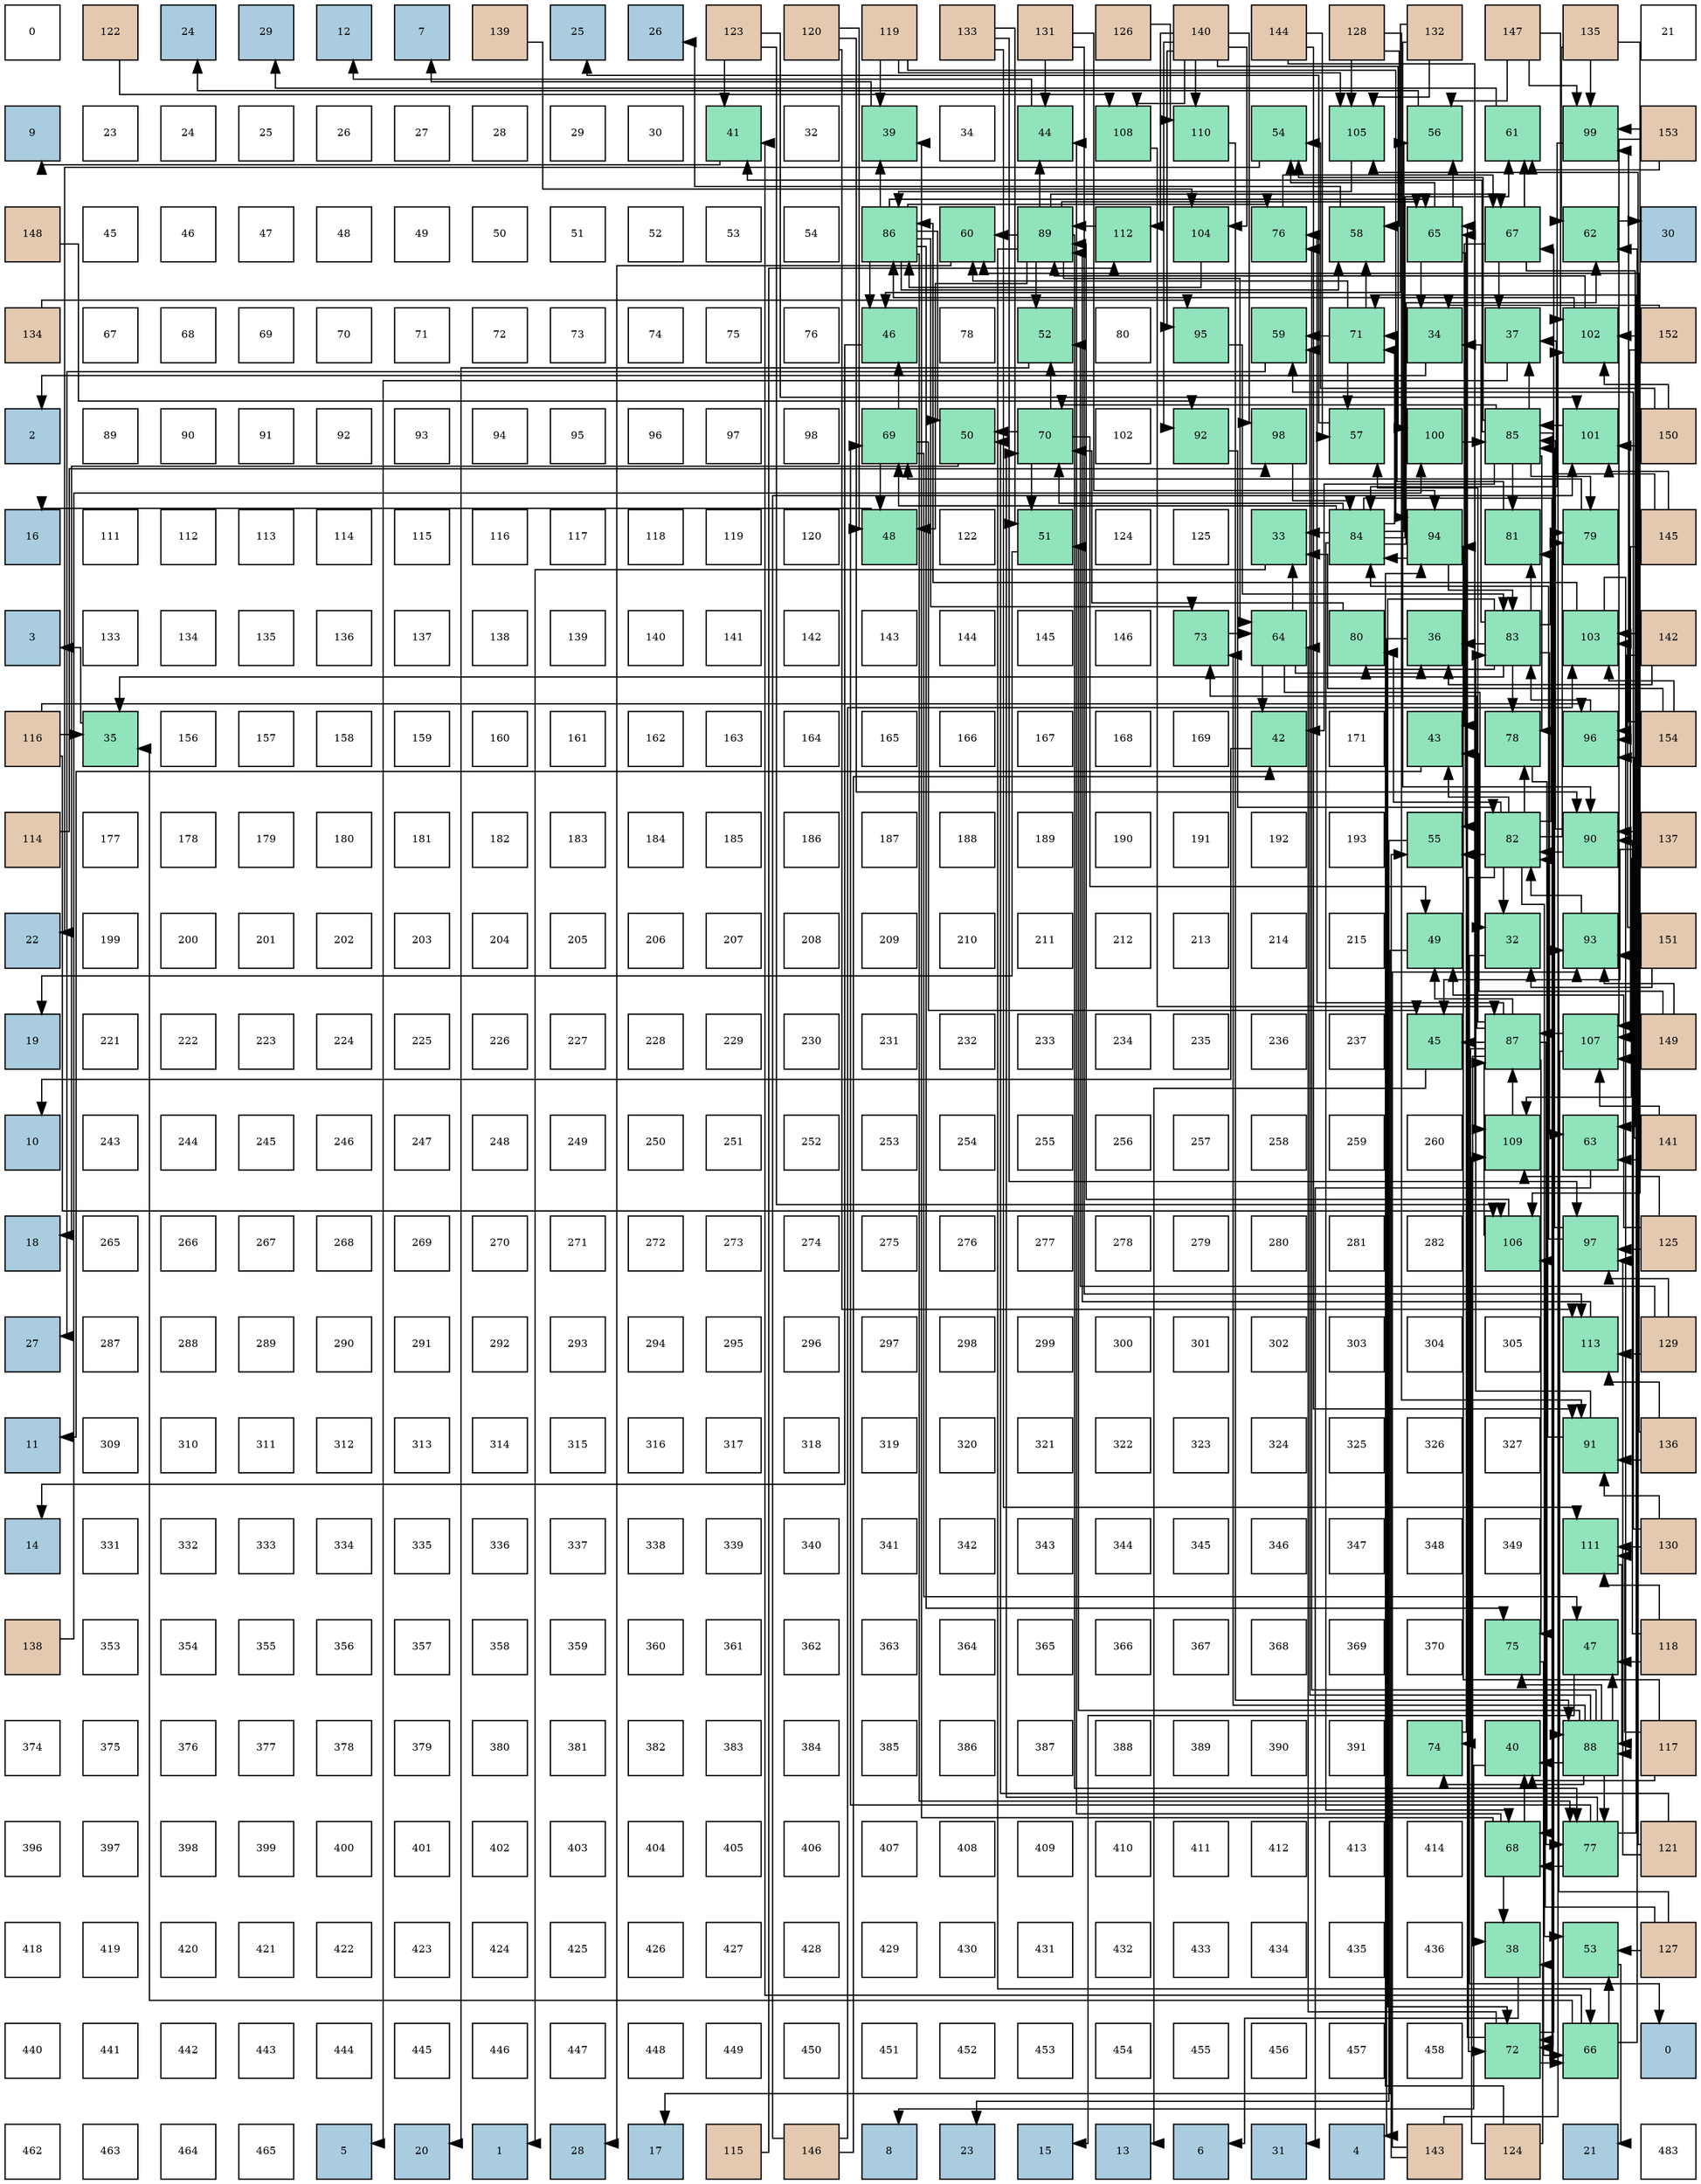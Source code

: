 digraph layout{
 rankdir=TB;
 splines=ortho;
 node [style=filled shape=square fixedsize=true width=0.6];
0[label="0", fontsize=8, fillcolor="#ffffff"];
1[label="122", fontsize=8, fillcolor="#e3c9af"];
2[label="24", fontsize=8, fillcolor="#a9ccde"];
3[label="29", fontsize=8, fillcolor="#a9ccde"];
4[label="12", fontsize=8, fillcolor="#a9ccde"];
5[label="7", fontsize=8, fillcolor="#a9ccde"];
6[label="139", fontsize=8, fillcolor="#e3c9af"];
7[label="25", fontsize=8, fillcolor="#a9ccde"];
8[label="26", fontsize=8, fillcolor="#a9ccde"];
9[label="123", fontsize=8, fillcolor="#e3c9af"];
10[label="120", fontsize=8, fillcolor="#e3c9af"];
11[label="119", fontsize=8, fillcolor="#e3c9af"];
12[label="133", fontsize=8, fillcolor="#e3c9af"];
13[label="131", fontsize=8, fillcolor="#e3c9af"];
14[label="126", fontsize=8, fillcolor="#e3c9af"];
15[label="140", fontsize=8, fillcolor="#e3c9af"];
16[label="144", fontsize=8, fillcolor="#e3c9af"];
17[label="128", fontsize=8, fillcolor="#e3c9af"];
18[label="132", fontsize=8, fillcolor="#e3c9af"];
19[label="147", fontsize=8, fillcolor="#e3c9af"];
20[label="135", fontsize=8, fillcolor="#e3c9af"];
21[label="21", fontsize=8, fillcolor="#ffffff"];
22[label="9", fontsize=8, fillcolor="#a9ccde"];
23[label="23", fontsize=8, fillcolor="#ffffff"];
24[label="24", fontsize=8, fillcolor="#ffffff"];
25[label="25", fontsize=8, fillcolor="#ffffff"];
26[label="26", fontsize=8, fillcolor="#ffffff"];
27[label="27", fontsize=8, fillcolor="#ffffff"];
28[label="28", fontsize=8, fillcolor="#ffffff"];
29[label="29", fontsize=8, fillcolor="#ffffff"];
30[label="30", fontsize=8, fillcolor="#ffffff"];
31[label="41", fontsize=8, fillcolor="#91e3bb"];
32[label="32", fontsize=8, fillcolor="#ffffff"];
33[label="39", fontsize=8, fillcolor="#91e3bb"];
34[label="34", fontsize=8, fillcolor="#ffffff"];
35[label="44", fontsize=8, fillcolor="#91e3bb"];
36[label="108", fontsize=8, fillcolor="#91e3bb"];
37[label="110", fontsize=8, fillcolor="#91e3bb"];
38[label="54", fontsize=8, fillcolor="#91e3bb"];
39[label="105", fontsize=8, fillcolor="#91e3bb"];
40[label="56", fontsize=8, fillcolor="#91e3bb"];
41[label="61", fontsize=8, fillcolor="#91e3bb"];
42[label="99", fontsize=8, fillcolor="#91e3bb"];
43[label="153", fontsize=8, fillcolor="#e3c9af"];
44[label="148", fontsize=8, fillcolor="#e3c9af"];
45[label="45", fontsize=8, fillcolor="#ffffff"];
46[label="46", fontsize=8, fillcolor="#ffffff"];
47[label="47", fontsize=8, fillcolor="#ffffff"];
48[label="48", fontsize=8, fillcolor="#ffffff"];
49[label="49", fontsize=8, fillcolor="#ffffff"];
50[label="50", fontsize=8, fillcolor="#ffffff"];
51[label="51", fontsize=8, fillcolor="#ffffff"];
52[label="52", fontsize=8, fillcolor="#ffffff"];
53[label="53", fontsize=8, fillcolor="#ffffff"];
54[label="54", fontsize=8, fillcolor="#ffffff"];
55[label="86", fontsize=8, fillcolor="#91e3bb"];
56[label="60", fontsize=8, fillcolor="#91e3bb"];
57[label="89", fontsize=8, fillcolor="#91e3bb"];
58[label="112", fontsize=8, fillcolor="#91e3bb"];
59[label="104", fontsize=8, fillcolor="#91e3bb"];
60[label="76", fontsize=8, fillcolor="#91e3bb"];
61[label="58", fontsize=8, fillcolor="#91e3bb"];
62[label="65", fontsize=8, fillcolor="#91e3bb"];
63[label="67", fontsize=8, fillcolor="#91e3bb"];
64[label="62", fontsize=8, fillcolor="#91e3bb"];
65[label="30", fontsize=8, fillcolor="#a9ccde"];
66[label="134", fontsize=8, fillcolor="#e3c9af"];
67[label="67", fontsize=8, fillcolor="#ffffff"];
68[label="68", fontsize=8, fillcolor="#ffffff"];
69[label="69", fontsize=8, fillcolor="#ffffff"];
70[label="70", fontsize=8, fillcolor="#ffffff"];
71[label="71", fontsize=8, fillcolor="#ffffff"];
72[label="72", fontsize=8, fillcolor="#ffffff"];
73[label="73", fontsize=8, fillcolor="#ffffff"];
74[label="74", fontsize=8, fillcolor="#ffffff"];
75[label="75", fontsize=8, fillcolor="#ffffff"];
76[label="76", fontsize=8, fillcolor="#ffffff"];
77[label="46", fontsize=8, fillcolor="#91e3bb"];
78[label="78", fontsize=8, fillcolor="#ffffff"];
79[label="52", fontsize=8, fillcolor="#91e3bb"];
80[label="80", fontsize=8, fillcolor="#ffffff"];
81[label="95", fontsize=8, fillcolor="#91e3bb"];
82[label="59", fontsize=8, fillcolor="#91e3bb"];
83[label="71", fontsize=8, fillcolor="#91e3bb"];
84[label="34", fontsize=8, fillcolor="#91e3bb"];
85[label="37", fontsize=8, fillcolor="#91e3bb"];
86[label="102", fontsize=8, fillcolor="#91e3bb"];
87[label="152", fontsize=8, fillcolor="#e3c9af"];
88[label="2", fontsize=8, fillcolor="#a9ccde"];
89[label="89", fontsize=8, fillcolor="#ffffff"];
90[label="90", fontsize=8, fillcolor="#ffffff"];
91[label="91", fontsize=8, fillcolor="#ffffff"];
92[label="92", fontsize=8, fillcolor="#ffffff"];
93[label="93", fontsize=8, fillcolor="#ffffff"];
94[label="94", fontsize=8, fillcolor="#ffffff"];
95[label="95", fontsize=8, fillcolor="#ffffff"];
96[label="96", fontsize=8, fillcolor="#ffffff"];
97[label="97", fontsize=8, fillcolor="#ffffff"];
98[label="98", fontsize=8, fillcolor="#ffffff"];
99[label="69", fontsize=8, fillcolor="#91e3bb"];
100[label="50", fontsize=8, fillcolor="#91e3bb"];
101[label="70", fontsize=8, fillcolor="#91e3bb"];
102[label="102", fontsize=8, fillcolor="#ffffff"];
103[label="92", fontsize=8, fillcolor="#91e3bb"];
104[label="98", fontsize=8, fillcolor="#91e3bb"];
105[label="57", fontsize=8, fillcolor="#91e3bb"];
106[label="100", fontsize=8, fillcolor="#91e3bb"];
107[label="85", fontsize=8, fillcolor="#91e3bb"];
108[label="101", fontsize=8, fillcolor="#91e3bb"];
109[label="150", fontsize=8, fillcolor="#e3c9af"];
110[label="16", fontsize=8, fillcolor="#a9ccde"];
111[label="111", fontsize=8, fillcolor="#ffffff"];
112[label="112", fontsize=8, fillcolor="#ffffff"];
113[label="113", fontsize=8, fillcolor="#ffffff"];
114[label="114", fontsize=8, fillcolor="#ffffff"];
115[label="115", fontsize=8, fillcolor="#ffffff"];
116[label="116", fontsize=8, fillcolor="#ffffff"];
117[label="117", fontsize=8, fillcolor="#ffffff"];
118[label="118", fontsize=8, fillcolor="#ffffff"];
119[label="119", fontsize=8, fillcolor="#ffffff"];
120[label="120", fontsize=8, fillcolor="#ffffff"];
121[label="48", fontsize=8, fillcolor="#91e3bb"];
122[label="122", fontsize=8, fillcolor="#ffffff"];
123[label="51", fontsize=8, fillcolor="#91e3bb"];
124[label="124", fontsize=8, fillcolor="#ffffff"];
125[label="125", fontsize=8, fillcolor="#ffffff"];
126[label="33", fontsize=8, fillcolor="#91e3bb"];
127[label="84", fontsize=8, fillcolor="#91e3bb"];
128[label="94", fontsize=8, fillcolor="#91e3bb"];
129[label="81", fontsize=8, fillcolor="#91e3bb"];
130[label="79", fontsize=8, fillcolor="#91e3bb"];
131[label="145", fontsize=8, fillcolor="#e3c9af"];
132[label="3", fontsize=8, fillcolor="#a9ccde"];
133[label="133", fontsize=8, fillcolor="#ffffff"];
134[label="134", fontsize=8, fillcolor="#ffffff"];
135[label="135", fontsize=8, fillcolor="#ffffff"];
136[label="136", fontsize=8, fillcolor="#ffffff"];
137[label="137", fontsize=8, fillcolor="#ffffff"];
138[label="138", fontsize=8, fillcolor="#ffffff"];
139[label="139", fontsize=8, fillcolor="#ffffff"];
140[label="140", fontsize=8, fillcolor="#ffffff"];
141[label="141", fontsize=8, fillcolor="#ffffff"];
142[label="142", fontsize=8, fillcolor="#ffffff"];
143[label="143", fontsize=8, fillcolor="#ffffff"];
144[label="144", fontsize=8, fillcolor="#ffffff"];
145[label="145", fontsize=8, fillcolor="#ffffff"];
146[label="146", fontsize=8, fillcolor="#ffffff"];
147[label="73", fontsize=8, fillcolor="#91e3bb"];
148[label="64", fontsize=8, fillcolor="#91e3bb"];
149[label="80", fontsize=8, fillcolor="#91e3bb"];
150[label="36", fontsize=8, fillcolor="#91e3bb"];
151[label="83", fontsize=8, fillcolor="#91e3bb"];
152[label="103", fontsize=8, fillcolor="#91e3bb"];
153[label="142", fontsize=8, fillcolor="#e3c9af"];
154[label="116", fontsize=8, fillcolor="#e3c9af"];
155[label="35", fontsize=8, fillcolor="#91e3bb"];
156[label="156", fontsize=8, fillcolor="#ffffff"];
157[label="157", fontsize=8, fillcolor="#ffffff"];
158[label="158", fontsize=8, fillcolor="#ffffff"];
159[label="159", fontsize=8, fillcolor="#ffffff"];
160[label="160", fontsize=8, fillcolor="#ffffff"];
161[label="161", fontsize=8, fillcolor="#ffffff"];
162[label="162", fontsize=8, fillcolor="#ffffff"];
163[label="163", fontsize=8, fillcolor="#ffffff"];
164[label="164", fontsize=8, fillcolor="#ffffff"];
165[label="165", fontsize=8, fillcolor="#ffffff"];
166[label="166", fontsize=8, fillcolor="#ffffff"];
167[label="167", fontsize=8, fillcolor="#ffffff"];
168[label="168", fontsize=8, fillcolor="#ffffff"];
169[label="169", fontsize=8, fillcolor="#ffffff"];
170[label="42", fontsize=8, fillcolor="#91e3bb"];
171[label="171", fontsize=8, fillcolor="#ffffff"];
172[label="43", fontsize=8, fillcolor="#91e3bb"];
173[label="78", fontsize=8, fillcolor="#91e3bb"];
174[label="96", fontsize=8, fillcolor="#91e3bb"];
175[label="154", fontsize=8, fillcolor="#e3c9af"];
176[label="114", fontsize=8, fillcolor="#e3c9af"];
177[label="177", fontsize=8, fillcolor="#ffffff"];
178[label="178", fontsize=8, fillcolor="#ffffff"];
179[label="179", fontsize=8, fillcolor="#ffffff"];
180[label="180", fontsize=8, fillcolor="#ffffff"];
181[label="181", fontsize=8, fillcolor="#ffffff"];
182[label="182", fontsize=8, fillcolor="#ffffff"];
183[label="183", fontsize=8, fillcolor="#ffffff"];
184[label="184", fontsize=8, fillcolor="#ffffff"];
185[label="185", fontsize=8, fillcolor="#ffffff"];
186[label="186", fontsize=8, fillcolor="#ffffff"];
187[label="187", fontsize=8, fillcolor="#ffffff"];
188[label="188", fontsize=8, fillcolor="#ffffff"];
189[label="189", fontsize=8, fillcolor="#ffffff"];
190[label="190", fontsize=8, fillcolor="#ffffff"];
191[label="191", fontsize=8, fillcolor="#ffffff"];
192[label="192", fontsize=8, fillcolor="#ffffff"];
193[label="193", fontsize=8, fillcolor="#ffffff"];
194[label="55", fontsize=8, fillcolor="#91e3bb"];
195[label="82", fontsize=8, fillcolor="#91e3bb"];
196[label="90", fontsize=8, fillcolor="#91e3bb"];
197[label="137", fontsize=8, fillcolor="#e3c9af"];
198[label="22", fontsize=8, fillcolor="#a9ccde"];
199[label="199", fontsize=8, fillcolor="#ffffff"];
200[label="200", fontsize=8, fillcolor="#ffffff"];
201[label="201", fontsize=8, fillcolor="#ffffff"];
202[label="202", fontsize=8, fillcolor="#ffffff"];
203[label="203", fontsize=8, fillcolor="#ffffff"];
204[label="204", fontsize=8, fillcolor="#ffffff"];
205[label="205", fontsize=8, fillcolor="#ffffff"];
206[label="206", fontsize=8, fillcolor="#ffffff"];
207[label="207", fontsize=8, fillcolor="#ffffff"];
208[label="208", fontsize=8, fillcolor="#ffffff"];
209[label="209", fontsize=8, fillcolor="#ffffff"];
210[label="210", fontsize=8, fillcolor="#ffffff"];
211[label="211", fontsize=8, fillcolor="#ffffff"];
212[label="212", fontsize=8, fillcolor="#ffffff"];
213[label="213", fontsize=8, fillcolor="#ffffff"];
214[label="214", fontsize=8, fillcolor="#ffffff"];
215[label="215", fontsize=8, fillcolor="#ffffff"];
216[label="49", fontsize=8, fillcolor="#91e3bb"];
217[label="32", fontsize=8, fillcolor="#91e3bb"];
218[label="93", fontsize=8, fillcolor="#91e3bb"];
219[label="151", fontsize=8, fillcolor="#e3c9af"];
220[label="19", fontsize=8, fillcolor="#a9ccde"];
221[label="221", fontsize=8, fillcolor="#ffffff"];
222[label="222", fontsize=8, fillcolor="#ffffff"];
223[label="223", fontsize=8, fillcolor="#ffffff"];
224[label="224", fontsize=8, fillcolor="#ffffff"];
225[label="225", fontsize=8, fillcolor="#ffffff"];
226[label="226", fontsize=8, fillcolor="#ffffff"];
227[label="227", fontsize=8, fillcolor="#ffffff"];
228[label="228", fontsize=8, fillcolor="#ffffff"];
229[label="229", fontsize=8, fillcolor="#ffffff"];
230[label="230", fontsize=8, fillcolor="#ffffff"];
231[label="231", fontsize=8, fillcolor="#ffffff"];
232[label="232", fontsize=8, fillcolor="#ffffff"];
233[label="233", fontsize=8, fillcolor="#ffffff"];
234[label="234", fontsize=8, fillcolor="#ffffff"];
235[label="235", fontsize=8, fillcolor="#ffffff"];
236[label="236", fontsize=8, fillcolor="#ffffff"];
237[label="237", fontsize=8, fillcolor="#ffffff"];
238[label="45", fontsize=8, fillcolor="#91e3bb"];
239[label="87", fontsize=8, fillcolor="#91e3bb"];
240[label="107", fontsize=8, fillcolor="#91e3bb"];
241[label="149", fontsize=8, fillcolor="#e3c9af"];
242[label="10", fontsize=8, fillcolor="#a9ccde"];
243[label="243", fontsize=8, fillcolor="#ffffff"];
244[label="244", fontsize=8, fillcolor="#ffffff"];
245[label="245", fontsize=8, fillcolor="#ffffff"];
246[label="246", fontsize=8, fillcolor="#ffffff"];
247[label="247", fontsize=8, fillcolor="#ffffff"];
248[label="248", fontsize=8, fillcolor="#ffffff"];
249[label="249", fontsize=8, fillcolor="#ffffff"];
250[label="250", fontsize=8, fillcolor="#ffffff"];
251[label="251", fontsize=8, fillcolor="#ffffff"];
252[label="252", fontsize=8, fillcolor="#ffffff"];
253[label="253", fontsize=8, fillcolor="#ffffff"];
254[label="254", fontsize=8, fillcolor="#ffffff"];
255[label="255", fontsize=8, fillcolor="#ffffff"];
256[label="256", fontsize=8, fillcolor="#ffffff"];
257[label="257", fontsize=8, fillcolor="#ffffff"];
258[label="258", fontsize=8, fillcolor="#ffffff"];
259[label="259", fontsize=8, fillcolor="#ffffff"];
260[label="260", fontsize=8, fillcolor="#ffffff"];
261[label="109", fontsize=8, fillcolor="#91e3bb"];
262[label="63", fontsize=8, fillcolor="#91e3bb"];
263[label="141", fontsize=8, fillcolor="#e3c9af"];
264[label="18", fontsize=8, fillcolor="#a9ccde"];
265[label="265", fontsize=8, fillcolor="#ffffff"];
266[label="266", fontsize=8, fillcolor="#ffffff"];
267[label="267", fontsize=8, fillcolor="#ffffff"];
268[label="268", fontsize=8, fillcolor="#ffffff"];
269[label="269", fontsize=8, fillcolor="#ffffff"];
270[label="270", fontsize=8, fillcolor="#ffffff"];
271[label="271", fontsize=8, fillcolor="#ffffff"];
272[label="272", fontsize=8, fillcolor="#ffffff"];
273[label="273", fontsize=8, fillcolor="#ffffff"];
274[label="274", fontsize=8, fillcolor="#ffffff"];
275[label="275", fontsize=8, fillcolor="#ffffff"];
276[label="276", fontsize=8, fillcolor="#ffffff"];
277[label="277", fontsize=8, fillcolor="#ffffff"];
278[label="278", fontsize=8, fillcolor="#ffffff"];
279[label="279", fontsize=8, fillcolor="#ffffff"];
280[label="280", fontsize=8, fillcolor="#ffffff"];
281[label="281", fontsize=8, fillcolor="#ffffff"];
282[label="282", fontsize=8, fillcolor="#ffffff"];
283[label="106", fontsize=8, fillcolor="#91e3bb"];
284[label="97", fontsize=8, fillcolor="#91e3bb"];
285[label="125", fontsize=8, fillcolor="#e3c9af"];
286[label="27", fontsize=8, fillcolor="#a9ccde"];
287[label="287", fontsize=8, fillcolor="#ffffff"];
288[label="288", fontsize=8, fillcolor="#ffffff"];
289[label="289", fontsize=8, fillcolor="#ffffff"];
290[label="290", fontsize=8, fillcolor="#ffffff"];
291[label="291", fontsize=8, fillcolor="#ffffff"];
292[label="292", fontsize=8, fillcolor="#ffffff"];
293[label="293", fontsize=8, fillcolor="#ffffff"];
294[label="294", fontsize=8, fillcolor="#ffffff"];
295[label="295", fontsize=8, fillcolor="#ffffff"];
296[label="296", fontsize=8, fillcolor="#ffffff"];
297[label="297", fontsize=8, fillcolor="#ffffff"];
298[label="298", fontsize=8, fillcolor="#ffffff"];
299[label="299", fontsize=8, fillcolor="#ffffff"];
300[label="300", fontsize=8, fillcolor="#ffffff"];
301[label="301", fontsize=8, fillcolor="#ffffff"];
302[label="302", fontsize=8, fillcolor="#ffffff"];
303[label="303", fontsize=8, fillcolor="#ffffff"];
304[label="304", fontsize=8, fillcolor="#ffffff"];
305[label="305", fontsize=8, fillcolor="#ffffff"];
306[label="113", fontsize=8, fillcolor="#91e3bb"];
307[label="129", fontsize=8, fillcolor="#e3c9af"];
308[label="11", fontsize=8, fillcolor="#a9ccde"];
309[label="309", fontsize=8, fillcolor="#ffffff"];
310[label="310", fontsize=8, fillcolor="#ffffff"];
311[label="311", fontsize=8, fillcolor="#ffffff"];
312[label="312", fontsize=8, fillcolor="#ffffff"];
313[label="313", fontsize=8, fillcolor="#ffffff"];
314[label="314", fontsize=8, fillcolor="#ffffff"];
315[label="315", fontsize=8, fillcolor="#ffffff"];
316[label="316", fontsize=8, fillcolor="#ffffff"];
317[label="317", fontsize=8, fillcolor="#ffffff"];
318[label="318", fontsize=8, fillcolor="#ffffff"];
319[label="319", fontsize=8, fillcolor="#ffffff"];
320[label="320", fontsize=8, fillcolor="#ffffff"];
321[label="321", fontsize=8, fillcolor="#ffffff"];
322[label="322", fontsize=8, fillcolor="#ffffff"];
323[label="323", fontsize=8, fillcolor="#ffffff"];
324[label="324", fontsize=8, fillcolor="#ffffff"];
325[label="325", fontsize=8, fillcolor="#ffffff"];
326[label="326", fontsize=8, fillcolor="#ffffff"];
327[label="327", fontsize=8, fillcolor="#ffffff"];
328[label="91", fontsize=8, fillcolor="#91e3bb"];
329[label="136", fontsize=8, fillcolor="#e3c9af"];
330[label="14", fontsize=8, fillcolor="#a9ccde"];
331[label="331", fontsize=8, fillcolor="#ffffff"];
332[label="332", fontsize=8, fillcolor="#ffffff"];
333[label="333", fontsize=8, fillcolor="#ffffff"];
334[label="334", fontsize=8, fillcolor="#ffffff"];
335[label="335", fontsize=8, fillcolor="#ffffff"];
336[label="336", fontsize=8, fillcolor="#ffffff"];
337[label="337", fontsize=8, fillcolor="#ffffff"];
338[label="338", fontsize=8, fillcolor="#ffffff"];
339[label="339", fontsize=8, fillcolor="#ffffff"];
340[label="340", fontsize=8, fillcolor="#ffffff"];
341[label="341", fontsize=8, fillcolor="#ffffff"];
342[label="342", fontsize=8, fillcolor="#ffffff"];
343[label="343", fontsize=8, fillcolor="#ffffff"];
344[label="344", fontsize=8, fillcolor="#ffffff"];
345[label="345", fontsize=8, fillcolor="#ffffff"];
346[label="346", fontsize=8, fillcolor="#ffffff"];
347[label="347", fontsize=8, fillcolor="#ffffff"];
348[label="348", fontsize=8, fillcolor="#ffffff"];
349[label="349", fontsize=8, fillcolor="#ffffff"];
350[label="111", fontsize=8, fillcolor="#91e3bb"];
351[label="130", fontsize=8, fillcolor="#e3c9af"];
352[label="138", fontsize=8, fillcolor="#e3c9af"];
353[label="353", fontsize=8, fillcolor="#ffffff"];
354[label="354", fontsize=8, fillcolor="#ffffff"];
355[label="355", fontsize=8, fillcolor="#ffffff"];
356[label="356", fontsize=8, fillcolor="#ffffff"];
357[label="357", fontsize=8, fillcolor="#ffffff"];
358[label="358", fontsize=8, fillcolor="#ffffff"];
359[label="359", fontsize=8, fillcolor="#ffffff"];
360[label="360", fontsize=8, fillcolor="#ffffff"];
361[label="361", fontsize=8, fillcolor="#ffffff"];
362[label="362", fontsize=8, fillcolor="#ffffff"];
363[label="363", fontsize=8, fillcolor="#ffffff"];
364[label="364", fontsize=8, fillcolor="#ffffff"];
365[label="365", fontsize=8, fillcolor="#ffffff"];
366[label="366", fontsize=8, fillcolor="#ffffff"];
367[label="367", fontsize=8, fillcolor="#ffffff"];
368[label="368", fontsize=8, fillcolor="#ffffff"];
369[label="369", fontsize=8, fillcolor="#ffffff"];
370[label="370", fontsize=8, fillcolor="#ffffff"];
371[label="75", fontsize=8, fillcolor="#91e3bb"];
372[label="47", fontsize=8, fillcolor="#91e3bb"];
373[label="118", fontsize=8, fillcolor="#e3c9af"];
374[label="374", fontsize=8, fillcolor="#ffffff"];
375[label="375", fontsize=8, fillcolor="#ffffff"];
376[label="376", fontsize=8, fillcolor="#ffffff"];
377[label="377", fontsize=8, fillcolor="#ffffff"];
378[label="378", fontsize=8, fillcolor="#ffffff"];
379[label="379", fontsize=8, fillcolor="#ffffff"];
380[label="380", fontsize=8, fillcolor="#ffffff"];
381[label="381", fontsize=8, fillcolor="#ffffff"];
382[label="382", fontsize=8, fillcolor="#ffffff"];
383[label="383", fontsize=8, fillcolor="#ffffff"];
384[label="384", fontsize=8, fillcolor="#ffffff"];
385[label="385", fontsize=8, fillcolor="#ffffff"];
386[label="386", fontsize=8, fillcolor="#ffffff"];
387[label="387", fontsize=8, fillcolor="#ffffff"];
388[label="388", fontsize=8, fillcolor="#ffffff"];
389[label="389", fontsize=8, fillcolor="#ffffff"];
390[label="390", fontsize=8, fillcolor="#ffffff"];
391[label="391", fontsize=8, fillcolor="#ffffff"];
392[label="74", fontsize=8, fillcolor="#91e3bb"];
393[label="40", fontsize=8, fillcolor="#91e3bb"];
394[label="88", fontsize=8, fillcolor="#91e3bb"];
395[label="117", fontsize=8, fillcolor="#e3c9af"];
396[label="396", fontsize=8, fillcolor="#ffffff"];
397[label="397", fontsize=8, fillcolor="#ffffff"];
398[label="398", fontsize=8, fillcolor="#ffffff"];
399[label="399", fontsize=8, fillcolor="#ffffff"];
400[label="400", fontsize=8, fillcolor="#ffffff"];
401[label="401", fontsize=8, fillcolor="#ffffff"];
402[label="402", fontsize=8, fillcolor="#ffffff"];
403[label="403", fontsize=8, fillcolor="#ffffff"];
404[label="404", fontsize=8, fillcolor="#ffffff"];
405[label="405", fontsize=8, fillcolor="#ffffff"];
406[label="406", fontsize=8, fillcolor="#ffffff"];
407[label="407", fontsize=8, fillcolor="#ffffff"];
408[label="408", fontsize=8, fillcolor="#ffffff"];
409[label="409", fontsize=8, fillcolor="#ffffff"];
410[label="410", fontsize=8, fillcolor="#ffffff"];
411[label="411", fontsize=8, fillcolor="#ffffff"];
412[label="412", fontsize=8, fillcolor="#ffffff"];
413[label="413", fontsize=8, fillcolor="#ffffff"];
414[label="414", fontsize=8, fillcolor="#ffffff"];
415[label="68", fontsize=8, fillcolor="#91e3bb"];
416[label="77", fontsize=8, fillcolor="#91e3bb"];
417[label="121", fontsize=8, fillcolor="#e3c9af"];
418[label="418", fontsize=8, fillcolor="#ffffff"];
419[label="419", fontsize=8, fillcolor="#ffffff"];
420[label="420", fontsize=8, fillcolor="#ffffff"];
421[label="421", fontsize=8, fillcolor="#ffffff"];
422[label="422", fontsize=8, fillcolor="#ffffff"];
423[label="423", fontsize=8, fillcolor="#ffffff"];
424[label="424", fontsize=8, fillcolor="#ffffff"];
425[label="425", fontsize=8, fillcolor="#ffffff"];
426[label="426", fontsize=8, fillcolor="#ffffff"];
427[label="427", fontsize=8, fillcolor="#ffffff"];
428[label="428", fontsize=8, fillcolor="#ffffff"];
429[label="429", fontsize=8, fillcolor="#ffffff"];
430[label="430", fontsize=8, fillcolor="#ffffff"];
431[label="431", fontsize=8, fillcolor="#ffffff"];
432[label="432", fontsize=8, fillcolor="#ffffff"];
433[label="433", fontsize=8, fillcolor="#ffffff"];
434[label="434", fontsize=8, fillcolor="#ffffff"];
435[label="435", fontsize=8, fillcolor="#ffffff"];
436[label="436", fontsize=8, fillcolor="#ffffff"];
437[label="38", fontsize=8, fillcolor="#91e3bb"];
438[label="53", fontsize=8, fillcolor="#91e3bb"];
439[label="127", fontsize=8, fillcolor="#e3c9af"];
440[label="440", fontsize=8, fillcolor="#ffffff"];
441[label="441", fontsize=8, fillcolor="#ffffff"];
442[label="442", fontsize=8, fillcolor="#ffffff"];
443[label="443", fontsize=8, fillcolor="#ffffff"];
444[label="444", fontsize=8, fillcolor="#ffffff"];
445[label="445", fontsize=8, fillcolor="#ffffff"];
446[label="446", fontsize=8, fillcolor="#ffffff"];
447[label="447", fontsize=8, fillcolor="#ffffff"];
448[label="448", fontsize=8, fillcolor="#ffffff"];
449[label="449", fontsize=8, fillcolor="#ffffff"];
450[label="450", fontsize=8, fillcolor="#ffffff"];
451[label="451", fontsize=8, fillcolor="#ffffff"];
452[label="452", fontsize=8, fillcolor="#ffffff"];
453[label="453", fontsize=8, fillcolor="#ffffff"];
454[label="454", fontsize=8, fillcolor="#ffffff"];
455[label="455", fontsize=8, fillcolor="#ffffff"];
456[label="456", fontsize=8, fillcolor="#ffffff"];
457[label="457", fontsize=8, fillcolor="#ffffff"];
458[label="458", fontsize=8, fillcolor="#ffffff"];
459[label="72", fontsize=8, fillcolor="#91e3bb"];
460[label="66", fontsize=8, fillcolor="#91e3bb"];
461[label="0", fontsize=8, fillcolor="#a9ccde"];
462[label="462", fontsize=8, fillcolor="#ffffff"];
463[label="463", fontsize=8, fillcolor="#ffffff"];
464[label="464", fontsize=8, fillcolor="#ffffff"];
465[label="465", fontsize=8, fillcolor="#ffffff"];
466[label="5", fontsize=8, fillcolor="#a9ccde"];
467[label="20", fontsize=8, fillcolor="#a9ccde"];
468[label="1", fontsize=8, fillcolor="#a9ccde"];
469[label="28", fontsize=8, fillcolor="#a9ccde"];
470[label="17", fontsize=8, fillcolor="#a9ccde"];
471[label="115", fontsize=8, fillcolor="#e3c9af"];
472[label="146", fontsize=8, fillcolor="#e3c9af"];
473[label="8", fontsize=8, fillcolor="#a9ccde"];
474[label="23", fontsize=8, fillcolor="#a9ccde"];
475[label="15", fontsize=8, fillcolor="#a9ccde"];
476[label="13", fontsize=8, fillcolor="#a9ccde"];
477[label="6", fontsize=8, fillcolor="#a9ccde"];
478[label="31", fontsize=8, fillcolor="#a9ccde"];
479[label="4", fontsize=8, fillcolor="#a9ccde"];
480[label="143", fontsize=8, fillcolor="#e3c9af"];
481[label="124", fontsize=8, fillcolor="#e3c9af"];
482[label="21", fontsize=8, fillcolor="#a9ccde"];
483[label="483", fontsize=8, fillcolor="#ffffff"];
edge [constraint=false, style=vis];217 -> 461;
126 -> 468;
84 -> 88;
155 -> 132;
150 -> 479;
85 -> 466;
437 -> 477;
33 -> 5;
393 -> 473;
31 -> 22;
170 -> 242;
172 -> 308;
35 -> 4;
238 -> 476;
77 -> 330;
372 -> 475;
121 -> 110;
216 -> 470;
100 -> 264;
123 -> 220;
79 -> 467;
438 -> 482;
38 -> 198;
194 -> 474;
40 -> 2;
105 -> 7;
61 -> 8;
82 -> 286;
56 -> 469;
41 -> 3;
64 -> 65;
262 -> 478;
148 -> 217;
148 -> 126;
148 -> 150;
148 -> 170;
62 -> 84;
62 -> 38;
62 -> 194;
62 -> 40;
460 -> 155;
460 -> 31;
460 -> 438;
460 -> 64;
63 -> 85;
63 -> 172;
63 -> 41;
63 -> 262;
415 -> 437;
415 -> 33;
415 -> 393;
415 -> 35;
99 -> 238;
99 -> 77;
99 -> 372;
99 -> 121;
101 -> 216;
101 -> 100;
101 -> 123;
101 -> 79;
83 -> 105;
83 -> 61;
83 -> 82;
83 -> 56;
459 -> 148;
459 -> 62;
459 -> 460;
459 -> 63;
147 -> 148;
392 -> 62;
371 -> 460;
60 -> 63;
416 -> 415;
416 -> 99;
416 -> 101;
416 -> 83;
173 -> 415;
130 -> 99;
149 -> 101;
129 -> 83;
195 -> 217;
195 -> 172;
195 -> 438;
195 -> 194;
195 -> 459;
195 -> 173;
195 -> 130;
195 -> 149;
195 -> 129;
151 -> 84;
151 -> 155;
151 -> 150;
151 -> 262;
151 -> 459;
151 -> 173;
151 -> 130;
151 -> 149;
151 -> 129;
127 -> 126;
127 -> 40;
127 -> 41;
127 -> 64;
127 -> 415;
127 -> 99;
127 -> 101;
127 -> 83;
127 -> 459;
107 -> 85;
107 -> 31;
107 -> 170;
107 -> 38;
107 -> 101;
107 -> 459;
107 -> 173;
107 -> 130;
107 -> 129;
55 -> 33;
55 -> 77;
55 -> 100;
55 -> 61;
55 -> 62;
55 -> 147;
55 -> 371;
55 -> 60;
55 -> 416;
239 -> 437;
239 -> 238;
239 -> 216;
239 -> 105;
239 -> 147;
239 -> 392;
239 -> 371;
239 -> 60;
239 -> 416;
394 -> 393;
394 -> 372;
394 -> 123;
394 -> 82;
394 -> 147;
394 -> 392;
394 -> 371;
394 -> 60;
394 -> 416;
57 -> 35;
57 -> 121;
57 -> 79;
57 -> 56;
57 -> 148;
57 -> 62;
57 -> 460;
57 -> 63;
57 -> 416;
196 -> 195;
196 -> 107;
328 -> 195;
328 -> 151;
103 -> 195;
218 -> 195;
128 -> 151;
128 -> 127;
81 -> 151;
174 -> 151;
284 -> 127;
284 -> 107;
104 -> 127;
42 -> 127;
106 -> 107;
108 -> 107;
86 -> 55;
86 -> 57;
152 -> 55;
152 -> 394;
59 -> 55;
39 -> 55;
283 -> 239;
283 -> 57;
240 -> 239;
240 -> 394;
36 -> 239;
261 -> 239;
37 -> 394;
350 -> 394;
58 -> 57;
306 -> 57;
176 -> 104;
471 -> 58;
154 -> 155;
154 -> 174;
154 -> 283;
395 -> 393;
395 -> 128;
395 -> 350;
373 -> 372;
373 -> 196;
373 -> 350;
11 -> 33;
11 -> 128;
11 -> 39;
10 -> 121;
10 -> 196;
10 -> 306;
417 -> 100;
417 -> 284;
417 -> 39;
1 -> 36;
9 -> 31;
9 -> 108;
9 -> 283;
481 -> 437;
481 -> 128;
481 -> 261;
285 -> 216;
285 -> 284;
285 -> 261;
14 -> 37;
439 -> 438;
439 -> 218;
439 -> 283;
17 -> 61;
17 -> 328;
17 -> 39;
307 -> 79;
307 -> 284;
307 -> 306;
351 -> 82;
351 -> 328;
351 -> 350;
13 -> 35;
13 -> 128;
13 -> 306;
18 -> 77;
18 -> 196;
18 -> 39;
12 -> 123;
12 -> 284;
12 -> 350;
66 -> 81;
20 -> 64;
20 -> 42;
20 -> 283;
329 -> 56;
329 -> 328;
329 -> 306;
197 -> 238;
197 -> 196;
197 -> 261;
352 -> 106;
6 -> 59;
15 -> 103;
15 -> 81;
15 -> 104;
15 -> 106;
15 -> 59;
15 -> 36;
15 -> 37;
15 -> 58;
263 -> 262;
263 -> 174;
263 -> 240;
153 -> 150;
153 -> 174;
153 -> 152;
480 -> 194;
480 -> 218;
480 -> 86;
16 -> 105;
16 -> 328;
16 -> 261;
131 -> 85;
131 -> 108;
131 -> 240;
472 -> 170;
472 -> 108;
472 -> 152;
19 -> 40;
19 -> 42;
19 -> 86;
44 -> 103;
241 -> 172;
241 -> 218;
241 -> 240;
109 -> 38;
109 -> 108;
109 -> 86;
219 -> 217;
219 -> 218;
219 -> 152;
87 -> 84;
87 -> 174;
87 -> 86;
43 -> 41;
43 -> 42;
43 -> 240;
175 -> 126;
175 -> 42;
175 -> 152;
edge [constraint=true, style=invis];
0 -> 22 -> 44 -> 66 -> 88 -> 110 -> 132 -> 154 -> 176 -> 198 -> 220 -> 242 -> 264 -> 286 -> 308 -> 330 -> 352 -> 374 -> 396 -> 418 -> 440 -> 462;
1 -> 23 -> 45 -> 67 -> 89 -> 111 -> 133 -> 155 -> 177 -> 199 -> 221 -> 243 -> 265 -> 287 -> 309 -> 331 -> 353 -> 375 -> 397 -> 419 -> 441 -> 463;
2 -> 24 -> 46 -> 68 -> 90 -> 112 -> 134 -> 156 -> 178 -> 200 -> 222 -> 244 -> 266 -> 288 -> 310 -> 332 -> 354 -> 376 -> 398 -> 420 -> 442 -> 464;
3 -> 25 -> 47 -> 69 -> 91 -> 113 -> 135 -> 157 -> 179 -> 201 -> 223 -> 245 -> 267 -> 289 -> 311 -> 333 -> 355 -> 377 -> 399 -> 421 -> 443 -> 465;
4 -> 26 -> 48 -> 70 -> 92 -> 114 -> 136 -> 158 -> 180 -> 202 -> 224 -> 246 -> 268 -> 290 -> 312 -> 334 -> 356 -> 378 -> 400 -> 422 -> 444 -> 466;
5 -> 27 -> 49 -> 71 -> 93 -> 115 -> 137 -> 159 -> 181 -> 203 -> 225 -> 247 -> 269 -> 291 -> 313 -> 335 -> 357 -> 379 -> 401 -> 423 -> 445 -> 467;
6 -> 28 -> 50 -> 72 -> 94 -> 116 -> 138 -> 160 -> 182 -> 204 -> 226 -> 248 -> 270 -> 292 -> 314 -> 336 -> 358 -> 380 -> 402 -> 424 -> 446 -> 468;
7 -> 29 -> 51 -> 73 -> 95 -> 117 -> 139 -> 161 -> 183 -> 205 -> 227 -> 249 -> 271 -> 293 -> 315 -> 337 -> 359 -> 381 -> 403 -> 425 -> 447 -> 469;
8 -> 30 -> 52 -> 74 -> 96 -> 118 -> 140 -> 162 -> 184 -> 206 -> 228 -> 250 -> 272 -> 294 -> 316 -> 338 -> 360 -> 382 -> 404 -> 426 -> 448 -> 470;
9 -> 31 -> 53 -> 75 -> 97 -> 119 -> 141 -> 163 -> 185 -> 207 -> 229 -> 251 -> 273 -> 295 -> 317 -> 339 -> 361 -> 383 -> 405 -> 427 -> 449 -> 471;
10 -> 32 -> 54 -> 76 -> 98 -> 120 -> 142 -> 164 -> 186 -> 208 -> 230 -> 252 -> 274 -> 296 -> 318 -> 340 -> 362 -> 384 -> 406 -> 428 -> 450 -> 472;
11 -> 33 -> 55 -> 77 -> 99 -> 121 -> 143 -> 165 -> 187 -> 209 -> 231 -> 253 -> 275 -> 297 -> 319 -> 341 -> 363 -> 385 -> 407 -> 429 -> 451 -> 473;
12 -> 34 -> 56 -> 78 -> 100 -> 122 -> 144 -> 166 -> 188 -> 210 -> 232 -> 254 -> 276 -> 298 -> 320 -> 342 -> 364 -> 386 -> 408 -> 430 -> 452 -> 474;
13 -> 35 -> 57 -> 79 -> 101 -> 123 -> 145 -> 167 -> 189 -> 211 -> 233 -> 255 -> 277 -> 299 -> 321 -> 343 -> 365 -> 387 -> 409 -> 431 -> 453 -> 475;
14 -> 36 -> 58 -> 80 -> 102 -> 124 -> 146 -> 168 -> 190 -> 212 -> 234 -> 256 -> 278 -> 300 -> 322 -> 344 -> 366 -> 388 -> 410 -> 432 -> 454 -> 476;
15 -> 37 -> 59 -> 81 -> 103 -> 125 -> 147 -> 169 -> 191 -> 213 -> 235 -> 257 -> 279 -> 301 -> 323 -> 345 -> 367 -> 389 -> 411 -> 433 -> 455 -> 477;
16 -> 38 -> 60 -> 82 -> 104 -> 126 -> 148 -> 170 -> 192 -> 214 -> 236 -> 258 -> 280 -> 302 -> 324 -> 346 -> 368 -> 390 -> 412 -> 434 -> 456 -> 478;
17 -> 39 -> 61 -> 83 -> 105 -> 127 -> 149 -> 171 -> 193 -> 215 -> 237 -> 259 -> 281 -> 303 -> 325 -> 347 -> 369 -> 391 -> 413 -> 435 -> 457 -> 479;
18 -> 40 -> 62 -> 84 -> 106 -> 128 -> 150 -> 172 -> 194 -> 216 -> 238 -> 260 -> 282 -> 304 -> 326 -> 348 -> 370 -> 392 -> 414 -> 436 -> 458 -> 480;
19 -> 41 -> 63 -> 85 -> 107 -> 129 -> 151 -> 173 -> 195 -> 217 -> 239 -> 261 -> 283 -> 305 -> 327 -> 349 -> 371 -> 393 -> 415 -> 437 -> 459 -> 481;
20 -> 42 -> 64 -> 86 -> 108 -> 130 -> 152 -> 174 -> 196 -> 218 -> 240 -> 262 -> 284 -> 306 -> 328 -> 350 -> 372 -> 394 -> 416 -> 438 -> 460 -> 482;
21 -> 43 -> 65 -> 87 -> 109 -> 131 -> 153 -> 175 -> 197 -> 219 -> 241 -> 263 -> 285 -> 307 -> 329 -> 351 -> 373 -> 395 -> 417 -> 439 -> 461 -> 483;
rank = same {0 -> 1 -> 2 -> 3 -> 4 -> 5 -> 6 -> 7 -> 8 -> 9 -> 10 -> 11 -> 12 -> 13 -> 14 -> 15 -> 16 -> 17 -> 18 -> 19 -> 20 -> 21};
rank = same {22 -> 23 -> 24 -> 25 -> 26 -> 27 -> 28 -> 29 -> 30 -> 31 -> 32 -> 33 -> 34 -> 35 -> 36 -> 37 -> 38 -> 39 -> 40 -> 41 -> 42 -> 43};
rank = same {44 -> 45 -> 46 -> 47 -> 48 -> 49 -> 50 -> 51 -> 52 -> 53 -> 54 -> 55 -> 56 -> 57 -> 58 -> 59 -> 60 -> 61 -> 62 -> 63 -> 64 -> 65};
rank = same {66 -> 67 -> 68 -> 69 -> 70 -> 71 -> 72 -> 73 -> 74 -> 75 -> 76 -> 77 -> 78 -> 79 -> 80 -> 81 -> 82 -> 83 -> 84 -> 85 -> 86 -> 87};
rank = same {88 -> 89 -> 90 -> 91 -> 92 -> 93 -> 94 -> 95 -> 96 -> 97 -> 98 -> 99 -> 100 -> 101 -> 102 -> 103 -> 104 -> 105 -> 106 -> 107 -> 108 -> 109};
rank = same {110 -> 111 -> 112 -> 113 -> 114 -> 115 -> 116 -> 117 -> 118 -> 119 -> 120 -> 121 -> 122 -> 123 -> 124 -> 125 -> 126 -> 127 -> 128 -> 129 -> 130 -> 131};
rank = same {132 -> 133 -> 134 -> 135 -> 136 -> 137 -> 138 -> 139 -> 140 -> 141 -> 142 -> 143 -> 144 -> 145 -> 146 -> 147 -> 148 -> 149 -> 150 -> 151 -> 152 -> 153};
rank = same {154 -> 155 -> 156 -> 157 -> 158 -> 159 -> 160 -> 161 -> 162 -> 163 -> 164 -> 165 -> 166 -> 167 -> 168 -> 169 -> 170 -> 171 -> 172 -> 173 -> 174 -> 175};
rank = same {176 -> 177 -> 178 -> 179 -> 180 -> 181 -> 182 -> 183 -> 184 -> 185 -> 186 -> 187 -> 188 -> 189 -> 190 -> 191 -> 192 -> 193 -> 194 -> 195 -> 196 -> 197};
rank = same {198 -> 199 -> 200 -> 201 -> 202 -> 203 -> 204 -> 205 -> 206 -> 207 -> 208 -> 209 -> 210 -> 211 -> 212 -> 213 -> 214 -> 215 -> 216 -> 217 -> 218 -> 219};
rank = same {220 -> 221 -> 222 -> 223 -> 224 -> 225 -> 226 -> 227 -> 228 -> 229 -> 230 -> 231 -> 232 -> 233 -> 234 -> 235 -> 236 -> 237 -> 238 -> 239 -> 240 -> 241};
rank = same {242 -> 243 -> 244 -> 245 -> 246 -> 247 -> 248 -> 249 -> 250 -> 251 -> 252 -> 253 -> 254 -> 255 -> 256 -> 257 -> 258 -> 259 -> 260 -> 261 -> 262 -> 263};
rank = same {264 -> 265 -> 266 -> 267 -> 268 -> 269 -> 270 -> 271 -> 272 -> 273 -> 274 -> 275 -> 276 -> 277 -> 278 -> 279 -> 280 -> 281 -> 282 -> 283 -> 284 -> 285};
rank = same {286 -> 287 -> 288 -> 289 -> 290 -> 291 -> 292 -> 293 -> 294 -> 295 -> 296 -> 297 -> 298 -> 299 -> 300 -> 301 -> 302 -> 303 -> 304 -> 305 -> 306 -> 307};
rank = same {308 -> 309 -> 310 -> 311 -> 312 -> 313 -> 314 -> 315 -> 316 -> 317 -> 318 -> 319 -> 320 -> 321 -> 322 -> 323 -> 324 -> 325 -> 326 -> 327 -> 328 -> 329};
rank = same {330 -> 331 -> 332 -> 333 -> 334 -> 335 -> 336 -> 337 -> 338 -> 339 -> 340 -> 341 -> 342 -> 343 -> 344 -> 345 -> 346 -> 347 -> 348 -> 349 -> 350 -> 351};
rank = same {352 -> 353 -> 354 -> 355 -> 356 -> 357 -> 358 -> 359 -> 360 -> 361 -> 362 -> 363 -> 364 -> 365 -> 366 -> 367 -> 368 -> 369 -> 370 -> 371 -> 372 -> 373};
rank = same {374 -> 375 -> 376 -> 377 -> 378 -> 379 -> 380 -> 381 -> 382 -> 383 -> 384 -> 385 -> 386 -> 387 -> 388 -> 389 -> 390 -> 391 -> 392 -> 393 -> 394 -> 395};
rank = same {396 -> 397 -> 398 -> 399 -> 400 -> 401 -> 402 -> 403 -> 404 -> 405 -> 406 -> 407 -> 408 -> 409 -> 410 -> 411 -> 412 -> 413 -> 414 -> 415 -> 416 -> 417};
rank = same {418 -> 419 -> 420 -> 421 -> 422 -> 423 -> 424 -> 425 -> 426 -> 427 -> 428 -> 429 -> 430 -> 431 -> 432 -> 433 -> 434 -> 435 -> 436 -> 437 -> 438 -> 439};
rank = same {440 -> 441 -> 442 -> 443 -> 444 -> 445 -> 446 -> 447 -> 448 -> 449 -> 450 -> 451 -> 452 -> 453 -> 454 -> 455 -> 456 -> 457 -> 458 -> 459 -> 460 -> 461};
rank = same {462 -> 463 -> 464 -> 465 -> 466 -> 467 -> 468 -> 469 -> 470 -> 471 -> 472 -> 473 -> 474 -> 475 -> 476 -> 477 -> 478 -> 479 -> 480 -> 481 -> 482 -> 483};
}